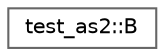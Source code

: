 digraph "类继承关系图"
{
 // LATEX_PDF_SIZE
  bgcolor="transparent";
  edge [fontname=Helvetica,fontsize=10,labelfontname=Helvetica,labelfontsize=10];
  node [fontname=Helvetica,fontsize=10,shape=box,height=0.2,width=0.4];
  rankdir="LR";
  Node0 [id="Node000000",label="test_as2::B",height=0.2,width=0.4,color="grey40", fillcolor="white", style="filled",URL="$structtest__as2_1_1_b.html",tooltip=" "];
}
